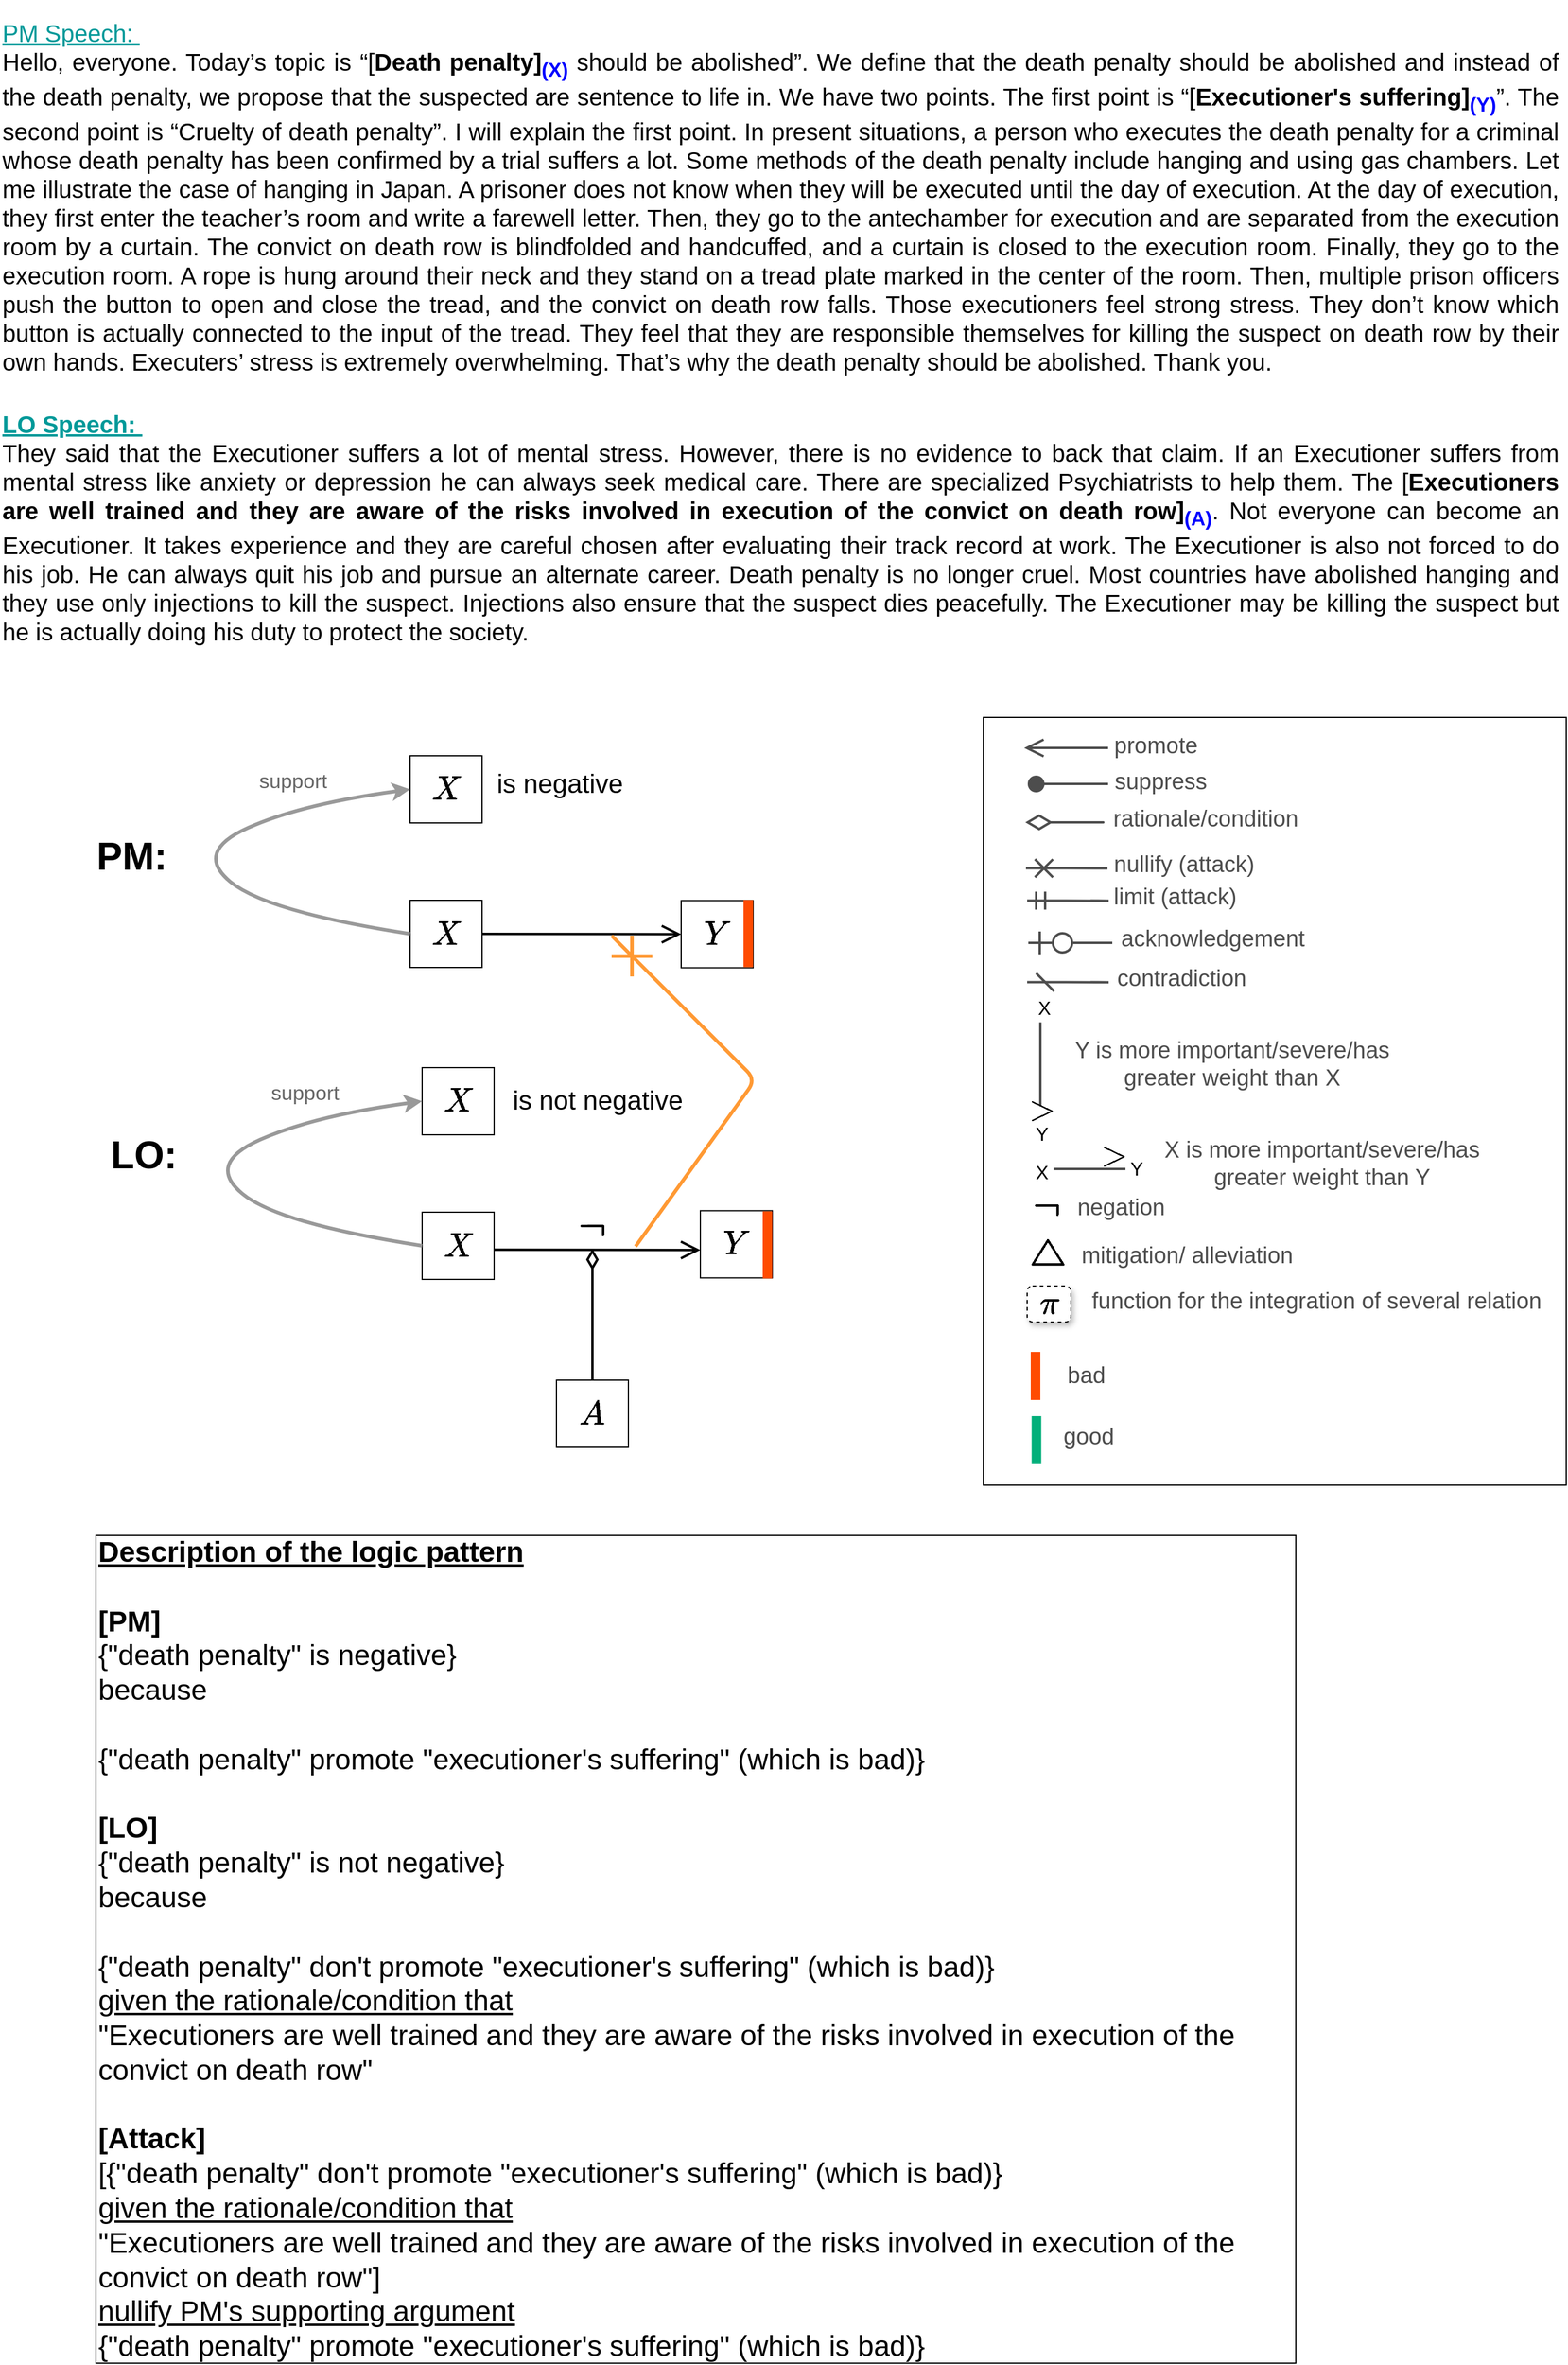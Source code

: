 <mxfile version="16.1.2" type="device"><diagram id="NebdKccpn1Tcwdz-Rh-k" name="Page-1"><mxGraphModel dx="1892" dy="3044" grid="1" gridSize="10" guides="1" tooltips="1" connect="1" arrows="1" fold="1" page="1" pageScale="1" pageWidth="1100" pageHeight="1700" math="1" shadow="0"><root><mxCell id="0"/><mxCell id="1" parent="0"/><mxCell id="hxbpiilZ5t23awxEjxiz-1" value="&lt;div style=&quot;text-align: justify ; font-size: 20px&quot;&gt;&lt;font style=&quot;font-size: 20px&quot; color=&quot;#009999&quot;&gt;&lt;u&gt;PM Speech:&amp;nbsp;&lt;/u&gt;&lt;/font&gt;&lt;/div&gt;&lt;div style=&quot;text-align: justify&quot;&gt;&lt;span style=&quot;font-size: 20px&quot;&gt;Hello, everyone. Today’s topic is “[&lt;b&gt;Death penalty]&lt;sub&gt;&lt;font color=&quot;#0000ff&quot;&gt;(X)&lt;/font&gt;&lt;/sub&gt;&lt;/b&gt;&amp;nbsp;should be abolished”. We define that the death penalty should be abolished and instead of the death penalty, we propose that the suspected are sentence to life in. We have two points. The first point is “[&lt;b&gt;Executioner's suffering]&lt;sub&gt;&lt;font color=&quot;#0000ff&quot;&gt;(Y)&lt;/font&gt;&lt;/sub&gt;&lt;/b&gt;”. The second point is “Cruelty of death penalty”. I will explain the first point. In present situations, a person who executes the death penalty for a criminal whose death penalty has been confirmed by a trial suffers a lot. Some methods of the death penalty include hanging and using gas chambers. Let me illustrate the case of hanging in Japan. A prisoner does not know when they will be executed until the day of execution. At the day of execution, they first enter the teacher’s room and write a farewell letter. Then, they go to the antechamber for execution and are separated from the execution room by a curtain. The convict on death row is blindfolded and handcuffed, and a curtain is closed to the execution room. Finally, they go to the execution room. A rope is hung around their neck and they stand on a tread plate marked in the center of the room. Then, multiple prison officers push the button to open and close the tread, and the convict on death row falls. Those executioners feel strong stress. They don’t know which button is actually connected to the input of the tread. They feel that they are responsible themselves for killing the suspect on death row by their own hands. Executers’ stress is extremely overwhelming. That’s why the death penalty should be abolished. Thank you.&lt;/span&gt;&lt;/div&gt;" style="text;html=1;strokeColor=none;fillColor=none;align=left;verticalAlign=middle;whiteSpace=wrap;rounded=0;" parent="1" vertex="1"><mxGeometry x="530" y="-120" width="1300" height="327" as="geometry"/></mxCell><mxCell id="hxbpiilZ5t23awxEjxiz-2" value="&lt;font size=&quot;1&quot;&gt;&lt;b style=&quot;font-size: 32px&quot;&gt;PM:&lt;/b&gt;&lt;/font&gt;" style="text;html=1;strokeColor=none;fillColor=none;align=center;verticalAlign=middle;whiteSpace=wrap;rounded=0;" parent="1" vertex="1"><mxGeometry x="600" y="574" width="80" height="40" as="geometry"/></mxCell><mxCell id="hxbpiilZ5t23awxEjxiz-3" value="&lt;font size=&quot;1&quot;&gt;&lt;b style=&quot;font-size: 32px&quot;&gt;LO:&lt;/b&gt;&lt;/font&gt;" style="text;html=1;strokeColor=none;fillColor=none;align=center;verticalAlign=middle;whiteSpace=wrap;rounded=0;" parent="1" vertex="1"><mxGeometry x="610" y="822.75" width="80" height="40" as="geometry"/></mxCell><mxCell id="hxbpiilZ5t23awxEjxiz-4" value="&lt;font style=&quot;font-size: 24px&quot;&gt;$$X$$&lt;/font&gt;" style="whiteSpace=wrap;html=1;align=center;" parent="1" vertex="1"><mxGeometry x="872" y="510" width="60" height="56" as="geometry"/></mxCell><mxCell id="hxbpiilZ5t23awxEjxiz-5" value="&lt;font style=&quot;font-size: 22px&quot;&gt;is negative&lt;/font&gt;" style="text;html=1;strokeColor=none;fillColor=none;align=center;verticalAlign=middle;whiteSpace=wrap;rounded=0;" parent="1" vertex="1"><mxGeometry x="942" y="516.5" width="110" height="35" as="geometry"/></mxCell><mxCell id="hxbpiilZ5t23awxEjxiz-6" value="&lt;font style=&quot;font-size: 24px&quot;&gt;$$X$$&lt;/font&gt;" style="whiteSpace=wrap;html=1;align=center;" parent="1" vertex="1"><mxGeometry x="872" y="630.5" width="60" height="56" as="geometry"/></mxCell><mxCell id="hxbpiilZ5t23awxEjxiz-7" value="&lt;font style=&quot;font-size: 24px&quot;&gt;$$Y$$&lt;/font&gt;" style="whiteSpace=wrap;html=1;align=center;" parent="1" vertex="1"><mxGeometry x="1098" y="630.75" width="60" height="56" as="geometry"/></mxCell><mxCell id="hxbpiilZ5t23awxEjxiz-8" value="" style="whiteSpace=wrap;html=1;fontColor=#666666;strokeColor=none;fillColor=#FF4B00;" parent="1" vertex="1"><mxGeometry x="1150" y="630.25" width="8" height="56" as="geometry"/></mxCell><mxCell id="hxbpiilZ5t23awxEjxiz-9" value="" style="endArrow=open;html=1;fontColor=#666666;endSize=12;entryX=0;entryY=0.5;entryDx=0;entryDy=0;endFill=0;strokeWidth=2;exitX=1;exitY=0.5;exitDx=0;exitDy=0;" parent="1" source="hxbpiilZ5t23awxEjxiz-6" target="hxbpiilZ5t23awxEjxiz-7" edge="1"><mxGeometry width="50" height="50" relative="1" as="geometry"><mxPoint x="978" y="658.16" as="sourcePoint"/><mxPoint x="1070.0" y="658.16" as="targetPoint"/></mxGeometry></mxCell><mxCell id="hxbpiilZ5t23awxEjxiz-10" value="" style="curved=1;endArrow=classic;html=1;strokeWidth=3;exitX=0;exitY=0.5;exitDx=0;exitDy=0;entryX=0;entryY=0.5;entryDx=0;entryDy=0;strokeColor=#999999;" parent="1" source="hxbpiilZ5t23awxEjxiz-6" target="hxbpiilZ5t23awxEjxiz-4" edge="1"><mxGeometry width="50" height="50" relative="1" as="geometry"><mxPoint x="592" y="660" as="sourcePoint"/><mxPoint x="642" y="610" as="targetPoint"/><Array as="points"><mxPoint x="752" y="640"/><mxPoint x="692" y="590"/><mxPoint x="782" y="550"/></Array></mxGeometry></mxCell><mxCell id="hxbpiilZ5t23awxEjxiz-11" value="&lt;font style=&quot;font-size: 17px&quot; color=&quot;#666666&quot;&gt;support&lt;/font&gt;" style="text;html=1;fillColor=none;align=center;verticalAlign=middle;whiteSpace=wrap;rounded=0;rotation=0;" parent="1" vertex="1"><mxGeometry x="742" y="516.5" width="65" height="30" as="geometry"/></mxCell><mxCell id="hxbpiilZ5t23awxEjxiz-12" value="&lt;font style=&quot;font-size: 24px&quot;&gt;$$X$$&lt;/font&gt;" style="whiteSpace=wrap;html=1;align=center;" parent="1" vertex="1"><mxGeometry x="882" y="770" width="60" height="56" as="geometry"/></mxCell><mxCell id="hxbpiilZ5t23awxEjxiz-13" value="&lt;font style=&quot;font-size: 22px&quot;&gt;is not negative&lt;/font&gt;" style="text;html=1;strokeColor=none;fillColor=none;align=center;verticalAlign=middle;whiteSpace=wrap;rounded=0;" parent="1" vertex="1"><mxGeometry x="947" y="780.5" width="163" height="35" as="geometry"/></mxCell><mxCell id="hxbpiilZ5t23awxEjxiz-14" value="&lt;font style=&quot;font-size: 24px&quot;&gt;$$X$$&lt;/font&gt;" style="whiteSpace=wrap;html=1;align=center;" parent="1" vertex="1"><mxGeometry x="882" y="890.5" width="60" height="56" as="geometry"/></mxCell><mxCell id="hxbpiilZ5t23awxEjxiz-15" value="" style="curved=1;endArrow=classic;html=1;strokeWidth=3;exitX=0;exitY=0.5;exitDx=0;exitDy=0;entryX=0;entryY=0.5;entryDx=0;entryDy=0;strokeColor=#999999;" parent="1" source="hxbpiilZ5t23awxEjxiz-14" target="hxbpiilZ5t23awxEjxiz-12" edge="1"><mxGeometry width="50" height="50" relative="1" as="geometry"><mxPoint x="602" y="920" as="sourcePoint"/><mxPoint x="652" y="870" as="targetPoint"/><Array as="points"><mxPoint x="762" y="900"/><mxPoint x="702" y="850"/><mxPoint x="792" y="810"/></Array></mxGeometry></mxCell><mxCell id="hxbpiilZ5t23awxEjxiz-16" value="&lt;font style=&quot;font-size: 17px&quot; color=&quot;#666666&quot;&gt;support&lt;/font&gt;" style="text;html=1;fillColor=none;align=center;verticalAlign=middle;whiteSpace=wrap;rounded=0;rotation=0;" parent="1" vertex="1"><mxGeometry x="752" y="776.5" width="65" height="30" as="geometry"/></mxCell><mxCell id="hxbpiilZ5t23awxEjxiz-17" value="&lt;div style=&quot;text-align: justify ; font-size: 20px&quot;&gt;&lt;font style=&quot;font-size: 20px&quot; color=&quot;#009999&quot;&gt;&lt;b&gt;&lt;u&gt;LO Speech:&amp;nbsp;&lt;/u&gt;&lt;/b&gt;&lt;/font&gt;&lt;/div&gt;&lt;div style=&quot;text-align: justify&quot;&gt;&lt;span style=&quot;font-size: 20px&quot;&gt;They said that the Executioner suffers a lot of mental stress. However, there is no evidence to back that claim. If an Executioner suffers from mental stress like anxiety or depression he can always seek medical care. There are specialized Psychiatrists to help them. The [&lt;b&gt;Executioners are well trained and they are aware of the risks involved in execution of the convict on death row]&lt;sub&gt;&lt;font color=&quot;#0000ff&quot;&gt;(A)&lt;/font&gt;&lt;/sub&gt;&lt;/b&gt;. Not everyone can become an Executioner. It takes experience and they are careful chosen after evaluating their track record at work. The Executioner is also not forced to do his job. He can always quit his job and pursue an alternate career. Death penalty is no longer cruel. Most countries have abolished hanging and they use only injections to kill the suspect. Injections also ensure that the suspect dies peacefully. The Executioner may be killing the suspect but he is actually doing his duty to protect the society.&lt;/span&gt;&lt;/div&gt;" style="text;html=1;strokeColor=none;fillColor=none;align=left;verticalAlign=middle;whiteSpace=wrap;rounded=0;" parent="1" vertex="1"><mxGeometry x="530" y="220" width="1300" height="200" as="geometry"/></mxCell><mxCell id="hxbpiilZ5t23awxEjxiz-18" value="&lt;font style=&quot;font-size: 24px&quot;&gt;$$Y$$&lt;/font&gt;" style="whiteSpace=wrap;html=1;align=center;" parent="1" vertex="1"><mxGeometry x="1114" y="889.25" width="60" height="56" as="geometry"/></mxCell><mxCell id="hxbpiilZ5t23awxEjxiz-19" value="" style="whiteSpace=wrap;html=1;fontColor=#666666;strokeColor=none;fillColor=#FF4B00;" parent="1" vertex="1"><mxGeometry x="1166" y="889.75" width="8" height="56" as="geometry"/></mxCell><mxCell id="hxbpiilZ5t23awxEjxiz-43" value="" style="endArrow=none;html=1;endSize=0;strokeWidth=3;startArrow=cross;startFill=0;startSize=20;strokeColor=#FF9933;labelBackgroundColor=default;fontColor=default;" parent="1" edge="1"><mxGeometry width="50" height="50" relative="1" as="geometry"><mxPoint x="1040" y="660" as="sourcePoint"/><mxPoint x="1060" y="919" as="targetPoint"/><Array as="points"><mxPoint x="1160" y="780"/></Array></mxGeometry></mxCell><mxCell id="hxbpiilZ5t23awxEjxiz-54" value="" style="endArrow=open;html=1;fontColor=#666666;endSize=12;endFill=0;strokeWidth=2;exitX=1;exitY=0.5;exitDx=0;exitDy=0;strokeColor=default;labelBackgroundColor=default;" parent="1" edge="1"><mxGeometry width="50" height="50" relative="1" as="geometry"><mxPoint x="942" y="921.75" as="sourcePoint"/><mxPoint x="1114" y="922.0" as="targetPoint"/></mxGeometry></mxCell><mxCell id="r9-430a_Gd0F9H9eE49Z-1" value="&lt;font style=&quot;font-size: 26px&quot;&gt;$$\boldsymbol{\neg}$$&lt;/font&gt;" style="text;html=1;strokeColor=none;fillColor=none;align=center;verticalAlign=middle;whiteSpace=wrap;rounded=0;" parent="1" vertex="1"><mxGeometry x="969" y="886" width="110" height="35" as="geometry"/></mxCell><mxCell id="yYONg8YbeQRnMH4Kajo1-3" value="&lt;font style=&quot;font-size: 24px&quot;&gt;$$A$$&lt;/font&gt;" style="whiteSpace=wrap;html=1;align=center;fillColor=default;strokeColor=default;fontColor=default;" parent="1" vertex="1"><mxGeometry x="994" y="1030.5" width="60" height="56" as="geometry"/></mxCell><mxCell id="VhvyKI_333oyJ1KONmwW-1" value="&lt;b&gt;&lt;u&gt;Description of the logic pattern&lt;br&gt;&lt;/u&gt;&lt;br&gt;[PM]&lt;/b&gt;&lt;br&gt;{&quot;death penalty&quot; is negative}&lt;br&gt;because&lt;br&gt;&lt;br&gt;{&quot;death penalty&quot; promote &quot;executioner's suffering&quot; (which is bad)}&lt;br&gt;&lt;br&gt;&lt;b&gt;[LO]&lt;/b&gt;&lt;br&gt;{&quot;death penalty&quot; is not negative}&lt;br&gt;because&lt;br&gt;&lt;br&gt;{&quot;death penalty&quot; don't promote &quot;executioner's suffering&quot; (which is bad)}&lt;br&gt;&lt;u&gt;given the rationale/condition that&lt;br&gt;&lt;/u&gt;&quot;Executioners are well trained and they are aware of the risks involved in execution of the convict on death row&quot;&lt;br&gt;&lt;br&gt;&lt;b&gt;[Attack]&lt;/b&gt;&lt;br&gt;[{&quot;death penalty&quot; don't promote &quot;executioner's suffering&quot; (which is bad)}&lt;br&gt;&lt;u&gt;given the rationale/condition that&lt;br&gt;&lt;/u&gt;&quot;Executioners are well trained and they are aware of the risks involved in execution of the convict on death row&quot;]&lt;br&gt;&lt;u&gt;nullify PM's supporting argument&lt;/u&gt;&lt;br&gt;{&quot;death penalty&quot; promote &quot;executioner's suffering&quot; (which is bad)}" style="rounded=0;whiteSpace=wrap;html=1;fontSize=24;strokeColor=default;align=left;" parent="1" vertex="1"><mxGeometry x="610" y="1160" width="1000.5" height="690" as="geometry"/></mxCell><mxCell id="VhvyKI_333oyJ1KONmwW-2" value="" style="rounded=0;whiteSpace=wrap;html=1;glass=0;sketch=0;strokeColor=default;fillColor=none;" parent="1" vertex="1"><mxGeometry x="1350" y="478" width="486" height="640" as="geometry"/></mxCell><mxCell id="VhvyKI_333oyJ1KONmwW-3" value="" style="endArrow=ERzeroToOne;html=1;endFill=1;endSize=16;strokeWidth=2;strokeColor=#4D4D4D;" parent="1" edge="1"><mxGeometry width="50" height="50" relative="1" as="geometry"><mxPoint x="1457.5" y="666" as="sourcePoint"/><mxPoint x="1387.5" y="666" as="targetPoint"/></mxGeometry></mxCell><mxCell id="VhvyKI_333oyJ1KONmwW-4" value="" style="endArrow=none;html=1;endSize=16;strokeWidth=2;strokeColor=#4D4D4D;" parent="1" edge="1"><mxGeometry width="50" height="50" relative="1" as="geometry"><mxPoint x="1397.5" y="802.25" as="sourcePoint"/><mxPoint x="1397.5" y="732.25" as="targetPoint"/></mxGeometry></mxCell><mxCell id="VhvyKI_333oyJ1KONmwW-5" value="&lt;span style=&quot;font-size: 24px&quot;&gt;&lt;font style=&quot;font-size: 24px&quot;&gt;$$&amp;gt;$$&lt;/font&gt;&lt;/span&gt;" style="text;html=1;strokeColor=none;fillColor=none;align=center;verticalAlign=middle;whiteSpace=wrap;rounded=0;fontSize=24;fontStyle=1;horizontal=1;" parent="1" vertex="1"><mxGeometry x="1378.5" y="795.25" width="40" height="20" as="geometry"/></mxCell><mxCell id="VhvyKI_333oyJ1KONmwW-6" value="&lt;span style=&quot;font-size: 19px&quot;&gt;Y is more important/severe/has greater weight than X&lt;/span&gt;" style="text;html=1;strokeColor=none;fillColor=none;align=center;verticalAlign=middle;whiteSpace=wrap;rounded=0;fontColor=#4D4D4D;" parent="1" vertex="1"><mxGeometry x="1409.5" y="742.25" width="294.5" height="50" as="geometry"/></mxCell><mxCell id="VhvyKI_333oyJ1KONmwW-7" value="&lt;font style=&quot;font-size: 16px&quot;&gt;X&lt;/font&gt;" style="text;html=1;strokeColor=none;fillColor=none;align=center;verticalAlign=middle;whiteSpace=wrap;rounded=0;fontSize=14;" parent="1" vertex="1"><mxGeometry x="1380.5" y="710" width="40" height="20" as="geometry"/></mxCell><mxCell id="VhvyKI_333oyJ1KONmwW-8" value="&lt;font style=&quot;font-size: 16px&quot;&gt;Y&lt;/font&gt;" style="text;html=1;strokeColor=none;fillColor=none;align=center;verticalAlign=middle;whiteSpace=wrap;rounded=0;fontSize=14;" parent="1" vertex="1"><mxGeometry x="1378.5" y="815.25" width="40" height="20" as="geometry"/></mxCell><mxCell id="VhvyKI_333oyJ1KONmwW-9" value="" style="endArrow=none;html=1;endSize=0;strokeWidth=2;startArrow=cross;startFill=0;startSize=12;strokeColor=#4D4D4D;" parent="1" edge="1"><mxGeometry width="50" height="50" relative="1" as="geometry"><mxPoint x="1385.5" y="603.75" as="sourcePoint"/><mxPoint x="1453.5" y="603.87" as="targetPoint"/><Array as="points"><mxPoint x="1453.5" y="603.87"/><mxPoint x="1435.5" y="603.75"/></Array></mxGeometry></mxCell><mxCell id="VhvyKI_333oyJ1KONmwW-10" value="&lt;font style=&quot;font-size: 19px&quot;&gt;nullify (attack)&lt;/font&gt;" style="text;html=1;strokeColor=none;fillColor=none;align=center;verticalAlign=middle;whiteSpace=wrap;rounded=0;fontColor=#4D4D4D;" parent="1" vertex="1"><mxGeometry x="1447.5" y="584" width="138.5" height="34" as="geometry"/></mxCell><mxCell id="VhvyKI_333oyJ1KONmwW-11" value="" style="endArrow=open;html=1;fontColor=#666666;endSize=12;endFill=0;strokeWidth=2;strokeColor=#4D4D4D;" parent="1" edge="1"><mxGeometry width="50" height="50" relative="1" as="geometry"><mxPoint x="1454" y="503.5" as="sourcePoint"/><mxPoint x="1384" y="503.5" as="targetPoint"/></mxGeometry></mxCell><mxCell id="VhvyKI_333oyJ1KONmwW-12" value="&lt;span style=&quot;font-size: 19px&quot;&gt;promote&lt;/span&gt;" style="text;html=1;strokeColor=none;fillColor=none;align=center;verticalAlign=middle;whiteSpace=wrap;rounded=0;fontColor=#4D4D4D;" parent="1" vertex="1"><mxGeometry x="1454" y="484.5" width="80" height="34" as="geometry"/></mxCell><mxCell id="VhvyKI_333oyJ1KONmwW-13" value="" style="endArrow=oval;html=1;fontColor=#666666;endSize=12;endFill=1;strokeWidth=2;strokeColor=#4D4D4D;" parent="1" edge="1"><mxGeometry width="50" height="50" relative="1" as="geometry"><mxPoint x="1454" y="533.5" as="sourcePoint"/><mxPoint x="1394" y="533.5" as="targetPoint"/></mxGeometry></mxCell><mxCell id="VhvyKI_333oyJ1KONmwW-14" value="&lt;span style=&quot;font-size: 19px&quot;&gt;suppress&lt;/span&gt;" style="text;html=1;strokeColor=none;fillColor=none;align=center;verticalAlign=middle;whiteSpace=wrap;rounded=0;fontColor=#4D4D4D;" parent="1" vertex="1"><mxGeometry x="1458" y="514.5" width="80" height="34" as="geometry"/></mxCell><mxCell id="VhvyKI_333oyJ1KONmwW-15" value="" style="endArrow=none;html=1;endSize=0;strokeWidth=2;startArrow=diamondThin;startFill=0;startSize=17;strokeColor=#4D4D4D;" parent="1" edge="1"><mxGeometry width="50" height="50" relative="1" as="geometry"><mxPoint x="1385" y="565.5" as="sourcePoint"/><mxPoint x="1423" y="565.5" as="targetPoint"/><Array as="points"><mxPoint x="1455" y="565.5"/><mxPoint x="1433" y="565.5"/></Array></mxGeometry></mxCell><mxCell id="VhvyKI_333oyJ1KONmwW-16" value="&lt;font style=&quot;font-size: 19px&quot;&gt;rationale/condition&lt;/font&gt;" style="text;html=1;strokeColor=none;fillColor=none;align=center;verticalAlign=middle;whiteSpace=wrap;rounded=0;fontColor=#4D4D4D;" parent="1" vertex="1"><mxGeometry x="1450" y="545.5" width="171" height="34" as="geometry"/></mxCell><mxCell id="VhvyKI_333oyJ1KONmwW-17" value="&lt;font style=&quot;font-size: 19px&quot;&gt;acknowledgement&lt;/font&gt;" style="text;html=1;strokeColor=none;fillColor=none;align=center;verticalAlign=middle;whiteSpace=wrap;rounded=0;fontColor=#4D4D4D;" parent="1" vertex="1"><mxGeometry x="1458" y="646" width="167" height="34" as="geometry"/></mxCell><mxCell id="VhvyKI_333oyJ1KONmwW-18" value="" style="endArrow=none;html=1;endSize=16;strokeWidth=2;strokeColor=#4D4D4D;" parent="1" edge="1"><mxGeometry width="50" height="50" relative="1" as="geometry"><mxPoint x="1468.5" y="854.5" as="sourcePoint"/><mxPoint x="1408.5" y="854.5" as="targetPoint"/></mxGeometry></mxCell><mxCell id="VhvyKI_333oyJ1KONmwW-19" value="&lt;span style=&quot;font-size: 24px&quot;&gt;&lt;font style=&quot;font-size: 24px&quot;&gt;$$&amp;gt;$$&lt;/font&gt;&lt;/span&gt;" style="text;html=1;strokeColor=none;fillColor=none;align=center;verticalAlign=middle;whiteSpace=wrap;rounded=0;fontSize=24;fontStyle=1;horizontal=1;" parent="1" vertex="1"><mxGeometry x="1438.5" y="832.5" width="40" height="20" as="geometry"/></mxCell><mxCell id="VhvyKI_333oyJ1KONmwW-20" value="&lt;font style=&quot;font-size: 16px&quot;&gt;X&lt;/font&gt;" style="text;html=1;strokeColor=none;fillColor=none;align=center;verticalAlign=middle;whiteSpace=wrap;rounded=0;fontSize=14;" parent="1" vertex="1"><mxGeometry x="1378.5" y="846.5" width="40" height="20" as="geometry"/></mxCell><mxCell id="VhvyKI_333oyJ1KONmwW-21" value="&lt;font style=&quot;font-size: 16px&quot;&gt;Y&lt;/font&gt;" style="text;html=1;strokeColor=none;fillColor=none;align=center;verticalAlign=middle;whiteSpace=wrap;rounded=0;fontSize=14;" parent="1" vertex="1"><mxGeometry x="1457.5" y="843.5" width="40" height="20" as="geometry"/></mxCell><mxCell id="VhvyKI_333oyJ1KONmwW-22" value="&lt;span style=&quot;font-size: 19px&quot;&gt;X is more important/severe/has greater weight&amp;nbsp;&lt;/span&gt;&lt;span style=&quot;font-size: 19px&quot;&gt;than Y&lt;/span&gt;" style="text;html=1;strokeColor=none;fillColor=none;align=center;verticalAlign=middle;whiteSpace=wrap;rounded=0;fontColor=#4D4D4D;" parent="1" vertex="1"><mxGeometry x="1498.5" y="832.5" width="266.5" height="34" as="geometry"/></mxCell><mxCell id="VhvyKI_333oyJ1KONmwW-23" value="" style="endArrow=none;html=1;endSize=0;strokeWidth=2;startArrow=dash;startFill=0;startSize=12;strokeColor=#4D4D4D;" parent="1" edge="1"><mxGeometry width="50" height="50" relative="1" as="geometry"><mxPoint x="1386.5" y="698.75" as="sourcePoint"/><mxPoint x="1454.5" y="698.87" as="targetPoint"/><Array as="points"><mxPoint x="1454.5" y="698.87"/><mxPoint x="1436.5" y="698.75"/></Array></mxGeometry></mxCell><mxCell id="VhvyKI_333oyJ1KONmwW-24" value="&lt;font style=&quot;font-size: 19px&quot;&gt;contradiction&lt;/font&gt;" style="text;html=1;strokeColor=none;fillColor=none;align=center;verticalAlign=middle;whiteSpace=wrap;rounded=0;fontColor=#4D4D4D;" parent="1" vertex="1"><mxGeometry x="1460.5" y="679" width="109" height="34" as="geometry"/></mxCell><mxCell id="VhvyKI_333oyJ1KONmwW-25" value="" style="whiteSpace=wrap;html=1;fontColor=#666666;strokeColor=none;fillColor=#FF4B00;" parent="1" vertex="1"><mxGeometry x="1389.5" y="1007" width="8" height="40" as="geometry"/></mxCell><mxCell id="VhvyKI_333oyJ1KONmwW-26" value="&lt;span style=&quot;font-size: 19px&quot;&gt;bad&lt;/span&gt;" style="text;html=1;strokeColor=none;fillColor=none;align=center;verticalAlign=middle;whiteSpace=wrap;rounded=0;fontColor=#4D4D4D;" parent="1" vertex="1"><mxGeometry x="1408" y="1010" width="55.5" height="34" as="geometry"/></mxCell><mxCell id="VhvyKI_333oyJ1KONmwW-27" value="" style="whiteSpace=wrap;html=1;fontColor=#666666;strokeColor=none;fillColor=#03AF7A;" parent="1" vertex="1"><mxGeometry x="1390.25" y="1060.5" width="8" height="40" as="geometry"/></mxCell><mxCell id="VhvyKI_333oyJ1KONmwW-28" value="&lt;span style=&quot;font-size: 19px&quot;&gt;good&lt;/span&gt;" style="text;html=1;strokeColor=none;fillColor=none;align=center;verticalAlign=middle;whiteSpace=wrap;rounded=0;fontColor=#4D4D4D;" parent="1" vertex="1"><mxGeometry x="1397.5" y="1060.5" width="80" height="34" as="geometry"/></mxCell><mxCell id="VhvyKI_333oyJ1KONmwW-29" value="&lt;span style=&quot;font-size: 19px&quot;&gt;mitigation/&amp;nbsp;&lt;/span&gt;&lt;span style=&quot;font-size: 19px&quot;&gt;alleviation&lt;/span&gt;" style="text;html=1;strokeColor=none;fillColor=none;align=center;verticalAlign=middle;whiteSpace=wrap;rounded=0;fontColor=#4D4D4D;" parent="1" vertex="1"><mxGeometry x="1427.25" y="909.75" width="186" height="34" as="geometry"/></mxCell><mxCell id="VhvyKI_333oyJ1KONmwW-30" value="&lt;font style=&quot;font-size: 26px&quot;&gt;$$\boldsymbol{\triangle}$$&lt;/font&gt;" style="text;html=1;strokeColor=none;fillColor=none;align=center;verticalAlign=middle;whiteSpace=wrap;rounded=0;" parent="1" vertex="1"><mxGeometry x="1374.25" y="908.75" width="60" height="35" as="geometry"/></mxCell><mxCell id="VhvyKI_333oyJ1KONmwW-31" value="&lt;font style=&quot;font-size: 26px&quot;&gt;$$\boldsymbol{\neg}$$&lt;/font&gt;" style="text;html=1;strokeColor=none;fillColor=none;align=center;verticalAlign=middle;whiteSpace=wrap;rounded=0;" parent="1" vertex="1"><mxGeometry x="1372.5" y="869.75" width="60" height="35" as="geometry"/></mxCell><mxCell id="VhvyKI_333oyJ1KONmwW-32" value="&lt;span style=&quot;font-size: 19px&quot;&gt;negation&lt;/span&gt;" style="text;html=1;strokeColor=none;fillColor=none;align=center;verticalAlign=middle;whiteSpace=wrap;rounded=0;fontColor=#4D4D4D;" parent="1" vertex="1"><mxGeometry x="1425" y="869.75" width="80" height="34" as="geometry"/></mxCell><mxCell id="VhvyKI_333oyJ1KONmwW-33" value="&lt;font style=&quot;font-size: 24px&quot;&gt;$$\pi$$&lt;/font&gt;" style="whiteSpace=wrap;html=1;dashed=1;perimeterSpacing=0;shadow=1;align=center;rounded=1;" parent="1" vertex="1"><mxGeometry x="1386.5" y="952" width="36.5" height="30" as="geometry"/></mxCell><mxCell id="VhvyKI_333oyJ1KONmwW-34" value="&lt;span style=&quot;font-size: 19px&quot;&gt;function for the integration of several relation&lt;/span&gt;" style="text;html=1;strokeColor=none;fillColor=none;align=center;verticalAlign=middle;whiteSpace=wrap;rounded=0;fontColor=#4D4D4D;" parent="1" vertex="1"><mxGeometry x="1427.25" y="948" width="401.75" height="34" as="geometry"/></mxCell><mxCell id="VhvyKI_333oyJ1KONmwW-35" value="" style="endArrow=none;html=1;endSize=0;strokeWidth=2;startArrow=ERmandOne;startFill=0;startSize=12;strokeColor=#4D4D4D;" parent="1" edge="1"><mxGeometry width="50" height="50" relative="1" as="geometry"><mxPoint x="1386.5" y="630.75" as="sourcePoint"/><mxPoint x="1454.5" y="630.87" as="targetPoint"/><Array as="points"><mxPoint x="1454.5" y="630.87"/><mxPoint x="1436.5" y="630.75"/></Array></mxGeometry></mxCell><mxCell id="VhvyKI_333oyJ1KONmwW-36" value="&lt;span style=&quot;font-size: 19px&quot;&gt;limit (attack)&lt;/span&gt;" style="text;html=1;strokeColor=none;fillColor=none;align=center;verticalAlign=middle;whiteSpace=wrap;rounded=0;fontColor=#4D4D4D;" parent="1" vertex="1"><mxGeometry x="1445.5" y="611" width="127.5" height="34" as="geometry"/></mxCell><mxCell id="JudJ6ZiX8hGNpz9wSeE_-1" value="" style="endArrow=none;html=1;fontColor=#666666;endSize=12;endFill=0;strokeWidth=2;strokeColor=default;labelBackgroundColor=default;exitX=0.5;exitY=1;exitDx=0;exitDy=0;startArrow=diamondThin;startFill=0;startSize=12;" edge="1" parent="1"><mxGeometry width="50" height="50" relative="1" as="geometry"><mxPoint x="1024" y="921" as="sourcePoint"/><mxPoint x="1024" y="1030" as="targetPoint"/></mxGeometry></mxCell></root></mxGraphModel></diagram></mxfile>
